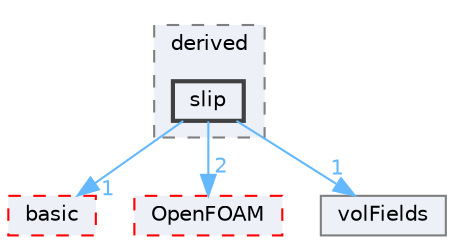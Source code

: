 digraph "src/finiteVolume/fields/fvPatchFields/derived/slip"
{
 // LATEX_PDF_SIZE
  bgcolor="transparent";
  edge [fontname=Helvetica,fontsize=10,labelfontname=Helvetica,labelfontsize=10];
  node [fontname=Helvetica,fontsize=10,shape=box,height=0.2,width=0.4];
  compound=true
  subgraph clusterdir_ece9aa6b5af9a7776a75b0c1993b0910 {
    graph [ bgcolor="#edf0f7", pencolor="grey50", label="derived", fontname=Helvetica,fontsize=10 style="filled,dashed", URL="dir_ece9aa6b5af9a7776a75b0c1993b0910.html",tooltip=""]
  dir_4d6e02f517a59c1549188f34c7e21473 [label="slip", fillcolor="#edf0f7", color="grey25", style="filled,bold", URL="dir_4d6e02f517a59c1549188f34c7e21473.html",tooltip=""];
  }
  dir_546b14c9025d30bb5b92fa069dbdd82c [label="basic", fillcolor="#edf0f7", color="red", style="filled,dashed", URL="dir_546b14c9025d30bb5b92fa069dbdd82c.html",tooltip=""];
  dir_c5473ff19b20e6ec4dfe5c310b3778a8 [label="OpenFOAM", fillcolor="#edf0f7", color="red", style="filled,dashed", URL="dir_c5473ff19b20e6ec4dfe5c310b3778a8.html",tooltip=""];
  dir_bd8bf7fa65467c460a50eacc456ce356 [label="volFields", fillcolor="#edf0f7", color="grey50", style="filled", URL="dir_bd8bf7fa65467c460a50eacc456ce356.html",tooltip=""];
  dir_4d6e02f517a59c1549188f34c7e21473->dir_546b14c9025d30bb5b92fa069dbdd82c [headlabel="1", labeldistance=1.5 headhref="dir_003587_000207.html" href="dir_003587_000207.html" color="steelblue1" fontcolor="steelblue1"];
  dir_4d6e02f517a59c1549188f34c7e21473->dir_bd8bf7fa65467c460a50eacc456ce356 [headlabel="1", labeldistance=1.5 headhref="dir_003587_004295.html" href="dir_003587_004295.html" color="steelblue1" fontcolor="steelblue1"];
  dir_4d6e02f517a59c1549188f34c7e21473->dir_c5473ff19b20e6ec4dfe5c310b3778a8 [headlabel="2", labeldistance=1.5 headhref="dir_003587_002695.html" href="dir_003587_002695.html" color="steelblue1" fontcolor="steelblue1"];
}
